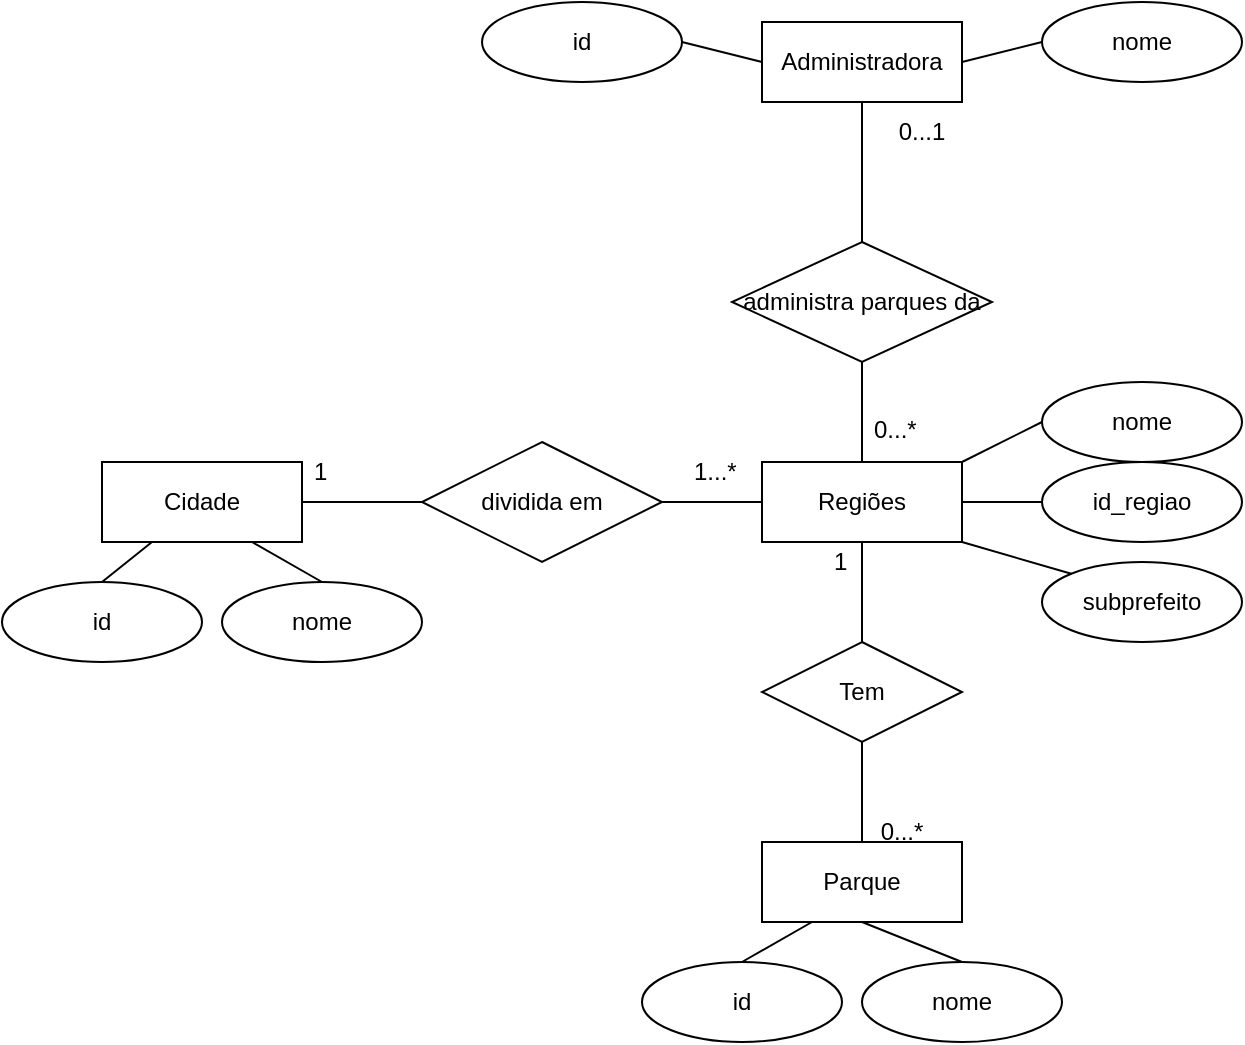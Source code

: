 <mxfile version="20.6.0" type="device"><diagram id="ObUrdOaU1t9j1CaWv2WT" name="Página-1"><mxGraphModel dx="1393" dy="1006" grid="1" gridSize="10" guides="1" tooltips="1" connect="1" arrows="1" fold="1" page="1" pageScale="1" pageWidth="291" pageHeight="413" math="0" shadow="0"><root><mxCell id="0"/><mxCell id="1" parent="0"/><mxCell id="JNLjvrAEpxo8xgEY3XeW-1" value="Cidade" style="whiteSpace=wrap;html=1;align=center;" vertex="1" parent="1"><mxGeometry x="-120" y="110" width="100" height="40" as="geometry"/></mxCell><mxCell id="JNLjvrAEpxo8xgEY3XeW-2" value="Regiões" style="whiteSpace=wrap;html=1;align=center;" vertex="1" parent="1"><mxGeometry x="210" y="110" width="100" height="40" as="geometry"/></mxCell><mxCell id="JNLjvrAEpxo8xgEY3XeW-3" value="dividida em" style="shape=rhombus;perimeter=rhombusPerimeter;whiteSpace=wrap;html=1;align=center;" vertex="1" parent="1"><mxGeometry x="40" y="100" width="120" height="60" as="geometry"/></mxCell><mxCell id="JNLjvrAEpxo8xgEY3XeW-4" value="nome" style="ellipse;whiteSpace=wrap;html=1;align=center;" vertex="1" parent="1"><mxGeometry x="350" y="70" width="100" height="40" as="geometry"/></mxCell><mxCell id="JNLjvrAEpxo8xgEY3XeW-5" value="id_regiao" style="ellipse;whiteSpace=wrap;html=1;align=center;" vertex="1" parent="1"><mxGeometry x="350" y="110" width="100" height="40" as="geometry"/></mxCell><mxCell id="JNLjvrAEpxo8xgEY3XeW-6" value="subprefeito" style="ellipse;whiteSpace=wrap;html=1;align=center;" vertex="1" parent="1"><mxGeometry x="350" y="160" width="100" height="40" as="geometry"/></mxCell><mxCell id="JNLjvrAEpxo8xgEY3XeW-7" value="" style="endArrow=none;html=1;rounded=0;exitX=1;exitY=0.5;exitDx=0;exitDy=0;entryX=0;entryY=0.5;entryDx=0;entryDy=0;" edge="1" parent="1" source="JNLjvrAEpxo8xgEY3XeW-1" target="JNLjvrAEpxo8xgEY3XeW-3"><mxGeometry width="50" height="50" relative="1" as="geometry"><mxPoint x="-10" y="270" as="sourcePoint"/><mxPoint x="40" y="220" as="targetPoint"/></mxGeometry></mxCell><mxCell id="JNLjvrAEpxo8xgEY3XeW-8" value="" style="endArrow=none;html=1;rounded=0;exitX=1;exitY=0.5;exitDx=0;exitDy=0;entryX=0;entryY=0.5;entryDx=0;entryDy=0;" edge="1" parent="1" source="JNLjvrAEpxo8xgEY3XeW-3" target="JNLjvrAEpxo8xgEY3XeW-2"><mxGeometry width="50" height="50" relative="1" as="geometry"><mxPoint x="180" y="240" as="sourcePoint"/><mxPoint x="230" y="190" as="targetPoint"/></mxGeometry></mxCell><mxCell id="JNLjvrAEpxo8xgEY3XeW-9" value="" style="endArrow=none;html=1;rounded=0;entryX=0;entryY=0.5;entryDx=0;entryDy=0;exitX=1;exitY=0;exitDx=0;exitDy=0;" edge="1" parent="1" source="JNLjvrAEpxo8xgEY3XeW-2" target="JNLjvrAEpxo8xgEY3XeW-4"><mxGeometry width="50" height="50" relative="1" as="geometry"><mxPoint x="310" y="130" as="sourcePoint"/><mxPoint x="360" y="80" as="targetPoint"/></mxGeometry></mxCell><mxCell id="JNLjvrAEpxo8xgEY3XeW-10" value="" style="endArrow=none;html=1;rounded=0;entryX=0;entryY=0.5;entryDx=0;entryDy=0;exitX=1;exitY=0.5;exitDx=0;exitDy=0;" edge="1" parent="1" source="JNLjvrAEpxo8xgEY3XeW-2" target="JNLjvrAEpxo8xgEY3XeW-5"><mxGeometry width="50" height="50" relative="1" as="geometry"><mxPoint x="300" y="210" as="sourcePoint"/><mxPoint x="350" y="160" as="targetPoint"/></mxGeometry></mxCell><mxCell id="JNLjvrAEpxo8xgEY3XeW-11" value="" style="endArrow=none;html=1;rounded=0;entryX=1;entryY=1;entryDx=0;entryDy=0;exitX=0;exitY=0;exitDx=0;exitDy=0;" edge="1" parent="1" source="JNLjvrAEpxo8xgEY3XeW-6" target="JNLjvrAEpxo8xgEY3XeW-2"><mxGeometry width="50" height="50" relative="1" as="geometry"><mxPoint x="260" y="270" as="sourcePoint"/><mxPoint x="310" y="220" as="targetPoint"/></mxGeometry></mxCell><mxCell id="JNLjvrAEpxo8xgEY3XeW-12" value="1...*" style="text;strokeColor=none;fillColor=none;align=left;verticalAlign=middle;spacingLeft=4;spacingRight=4;overflow=hidden;points=[[0,0.5],[1,0.5]];portConstraint=eastwest;rotatable=0;whiteSpace=wrap;html=1;" vertex="1" parent="1"><mxGeometry x="170" y="100" width="80" height="30" as="geometry"/></mxCell><mxCell id="JNLjvrAEpxo8xgEY3XeW-13" value="1" style="text;strokeColor=none;fillColor=none;align=left;verticalAlign=middle;spacingLeft=4;spacingRight=4;overflow=hidden;points=[[0,0.5],[1,0.5]];portConstraint=eastwest;rotatable=0;whiteSpace=wrap;html=1;" vertex="1" parent="1"><mxGeometry x="-20" y="100" width="80" height="30" as="geometry"/></mxCell><mxCell id="JNLjvrAEpxo8xgEY3XeW-15" value="Administradora" style="whiteSpace=wrap;html=1;align=center;" vertex="1" parent="1"><mxGeometry x="210" y="-110" width="100" height="40" as="geometry"/></mxCell><mxCell id="JNLjvrAEpxo8xgEY3XeW-16" value="administra parques da" style="shape=rhombus;perimeter=rhombusPerimeter;whiteSpace=wrap;html=1;align=center;" vertex="1" parent="1"><mxGeometry x="195" width="130" height="60" as="geometry"/></mxCell><mxCell id="JNLjvrAEpxo8xgEY3XeW-17" value="0...*" style="text;strokeColor=none;fillColor=none;spacingLeft=4;spacingRight=4;overflow=hidden;rotatable=0;points=[[0,0.5],[1,0.5]];portConstraint=eastwest;fontSize=12;" vertex="1" parent="1"><mxGeometry x="260" y="80" width="40" height="30" as="geometry"/></mxCell><mxCell id="JNLjvrAEpxo8xgEY3XeW-18" value="" style="endArrow=none;html=1;rounded=0;entryX=0.5;entryY=1;entryDx=0;entryDy=0;" edge="1" parent="1" source="JNLjvrAEpxo8xgEY3XeW-2" target="JNLjvrAEpxo8xgEY3XeW-16"><mxGeometry width="50" height="50" relative="1" as="geometry"><mxPoint x="340" y="30" as="sourcePoint"/><mxPoint x="390" y="-20" as="targetPoint"/></mxGeometry></mxCell><mxCell id="JNLjvrAEpxo8xgEY3XeW-19" value="" style="endArrow=none;html=1;rounded=0;entryX=0.5;entryY=1;entryDx=0;entryDy=0;exitX=0.5;exitY=0;exitDx=0;exitDy=0;" edge="1" parent="1" source="JNLjvrAEpxo8xgEY3XeW-16" target="JNLjvrAEpxo8xgEY3XeW-15"><mxGeometry width="50" height="50" relative="1" as="geometry"><mxPoint x="360" y="10" as="sourcePoint"/><mxPoint x="410" y="-40" as="targetPoint"/></mxGeometry></mxCell><mxCell id="JNLjvrAEpxo8xgEY3XeW-20" value="0...1" style="text;html=1;strokeColor=none;fillColor=none;align=center;verticalAlign=middle;whiteSpace=wrap;rounded=0;" vertex="1" parent="1"><mxGeometry x="260" y="-70" width="60" height="30" as="geometry"/></mxCell><mxCell id="JNLjvrAEpxo8xgEY3XeW-21" value="Parque" style="whiteSpace=wrap;html=1;align=center;" vertex="1" parent="1"><mxGeometry x="210" y="300" width="100" height="40" as="geometry"/></mxCell><mxCell id="JNLjvrAEpxo8xgEY3XeW-22" value="Tem" style="shape=rhombus;perimeter=rhombusPerimeter;whiteSpace=wrap;html=1;align=center;" vertex="1" parent="1"><mxGeometry x="210" y="200" width="100" height="50" as="geometry"/></mxCell><mxCell id="JNLjvrAEpxo8xgEY3XeW-23" value="" style="endArrow=none;html=1;rounded=0;entryX=0.5;entryY=1;entryDx=0;entryDy=0;exitX=0.5;exitY=0;exitDx=0;exitDy=0;" edge="1" parent="1" source="JNLjvrAEpxo8xgEY3XeW-22" target="JNLjvrAEpxo8xgEY3XeW-2"><mxGeometry width="50" height="50" relative="1" as="geometry"><mxPoint x="50" y="280" as="sourcePoint"/><mxPoint x="100" y="230" as="targetPoint"/></mxGeometry></mxCell><mxCell id="JNLjvrAEpxo8xgEY3XeW-24" value="" style="endArrow=none;html=1;rounded=0;entryX=0.5;entryY=1;entryDx=0;entryDy=0;exitX=0.5;exitY=0;exitDx=0;exitDy=0;" edge="1" parent="1" source="JNLjvrAEpxo8xgEY3XeW-21" target="JNLjvrAEpxo8xgEY3XeW-22"><mxGeometry width="50" height="50" relative="1" as="geometry"><mxPoint x="110" y="340" as="sourcePoint"/><mxPoint x="160" y="290" as="targetPoint"/></mxGeometry></mxCell><mxCell id="JNLjvrAEpxo8xgEY3XeW-25" value="0...*" style="text;html=1;strokeColor=none;fillColor=none;align=center;verticalAlign=middle;whiteSpace=wrap;rounded=0;" vertex="1" parent="1"><mxGeometry x="250" y="280" width="60" height="30" as="geometry"/></mxCell><mxCell id="JNLjvrAEpxo8xgEY3XeW-26" value="1" style="text;strokeColor=none;fillColor=none;align=left;verticalAlign=middle;spacingLeft=4;spacingRight=4;overflow=hidden;points=[[0,0.5],[1,0.5]];portConstraint=eastwest;rotatable=0;whiteSpace=wrap;html=1;" vertex="1" parent="1"><mxGeometry x="240" y="150" width="35" height="20" as="geometry"/></mxCell><mxCell id="JNLjvrAEpxo8xgEY3XeW-27" value="id" style="ellipse;whiteSpace=wrap;html=1;align=center;" vertex="1" parent="1"><mxGeometry x="150" y="360" width="100" height="40" as="geometry"/></mxCell><mxCell id="JNLjvrAEpxo8xgEY3XeW-28" value="nome" style="ellipse;whiteSpace=wrap;html=1;align=center;" vertex="1" parent="1"><mxGeometry x="260" y="360" width="100" height="40" as="geometry"/></mxCell><mxCell id="JNLjvrAEpxo8xgEY3XeW-30" value="id" style="ellipse;whiteSpace=wrap;html=1;align=center;" vertex="1" parent="1"><mxGeometry x="-170" y="170" width="100" height="40" as="geometry"/></mxCell><mxCell id="JNLjvrAEpxo8xgEY3XeW-31" value="nome" style="ellipse;whiteSpace=wrap;html=1;align=center;" vertex="1" parent="1"><mxGeometry x="-60" y="170" width="100" height="40" as="geometry"/></mxCell><mxCell id="JNLjvrAEpxo8xgEY3XeW-32" value="id" style="ellipse;whiteSpace=wrap;html=1;align=center;" vertex="1" parent="1"><mxGeometry x="70" y="-120" width="100" height="40" as="geometry"/></mxCell><mxCell id="JNLjvrAEpxo8xgEY3XeW-33" value="nome" style="ellipse;whiteSpace=wrap;html=1;align=center;" vertex="1" parent="1"><mxGeometry x="350" y="-120" width="100" height="40" as="geometry"/></mxCell><mxCell id="JNLjvrAEpxo8xgEY3XeW-34" value="" style="endArrow=none;html=1;rounded=0;entryX=0;entryY=0.5;entryDx=0;entryDy=0;exitX=1;exitY=0.5;exitDx=0;exitDy=0;" edge="1" parent="1" source="JNLjvrAEpxo8xgEY3XeW-32" target="JNLjvrAEpxo8xgEY3XeW-15"><mxGeometry width="50" height="50" relative="1" as="geometry"><mxPoint x="-110" y="30" as="sourcePoint"/><mxPoint x="-60" y="-20" as="targetPoint"/></mxGeometry></mxCell><mxCell id="JNLjvrAEpxo8xgEY3XeW-35" value="" style="endArrow=none;html=1;rounded=0;entryX=0;entryY=0.5;entryDx=0;entryDy=0;exitX=1;exitY=0.5;exitDx=0;exitDy=0;" edge="1" parent="1" source="JNLjvrAEpxo8xgEY3XeW-15" target="JNLjvrAEpxo8xgEY3XeW-33"><mxGeometry width="50" height="50" relative="1" as="geometry"><mxPoint x="340" y="20" as="sourcePoint"/><mxPoint x="390" y="-30" as="targetPoint"/></mxGeometry></mxCell><mxCell id="JNLjvrAEpxo8xgEY3XeW-36" value="" style="endArrow=none;html=1;rounded=0;entryX=0.25;entryY=1;entryDx=0;entryDy=0;exitX=0.5;exitY=0;exitDx=0;exitDy=0;" edge="1" parent="1" source="JNLjvrAEpxo8xgEY3XeW-30" target="JNLjvrAEpxo8xgEY3XeW-1"><mxGeometry width="50" height="50" relative="1" as="geometry"><mxPoint x="-20" y="320" as="sourcePoint"/><mxPoint x="30" y="270" as="targetPoint"/></mxGeometry></mxCell><mxCell id="JNLjvrAEpxo8xgEY3XeW-37" value="" style="endArrow=none;html=1;rounded=0;entryX=0.75;entryY=1;entryDx=0;entryDy=0;exitX=0.5;exitY=0;exitDx=0;exitDy=0;" edge="1" parent="1" source="JNLjvrAEpxo8xgEY3XeW-31" target="JNLjvrAEpxo8xgEY3XeW-1"><mxGeometry width="50" height="50" relative="1" as="geometry"><mxPoint x="-50" y="340" as="sourcePoint"/><mxPoint y="290" as="targetPoint"/></mxGeometry></mxCell><mxCell id="JNLjvrAEpxo8xgEY3XeW-38" value="" style="endArrow=none;html=1;rounded=0;entryX=0.25;entryY=1;entryDx=0;entryDy=0;exitX=0.5;exitY=0;exitDx=0;exitDy=0;" edge="1" parent="1" source="JNLjvrAEpxo8xgEY3XeW-27" target="JNLjvrAEpxo8xgEY3XeW-21"><mxGeometry width="50" height="50" relative="1" as="geometry"><mxPoint x="90" y="370" as="sourcePoint"/><mxPoint x="140" y="320" as="targetPoint"/></mxGeometry></mxCell><mxCell id="JNLjvrAEpxo8xgEY3XeW-39" value="" style="endArrow=none;html=1;rounded=0;entryX=0.5;entryY=1;entryDx=0;entryDy=0;exitX=0.5;exitY=0;exitDx=0;exitDy=0;" edge="1" parent="1" source="JNLjvrAEpxo8xgEY3XeW-28" target="JNLjvrAEpxo8xgEY3XeW-21"><mxGeometry width="50" height="50" relative="1" as="geometry"><mxPoint x="360" y="360" as="sourcePoint"/><mxPoint x="410" y="310" as="targetPoint"/></mxGeometry></mxCell></root></mxGraphModel></diagram></mxfile>